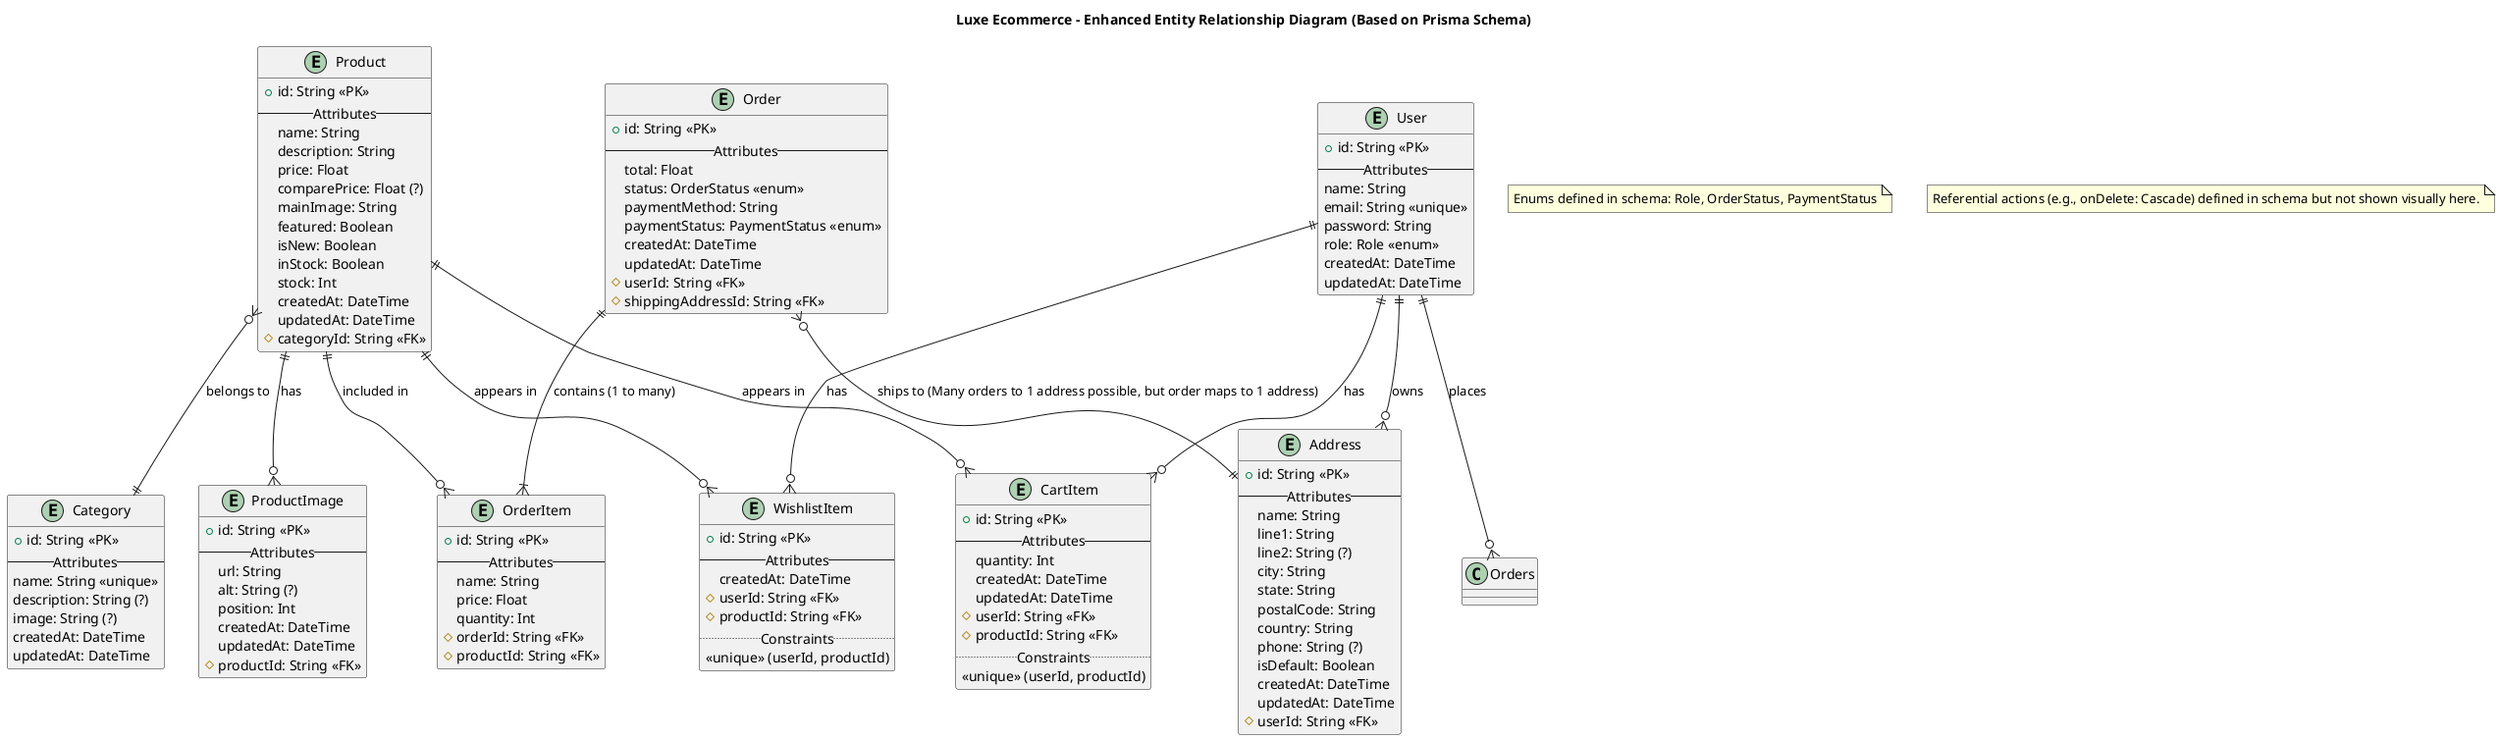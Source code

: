 @startuml Luxe_Ecommerce_EERD
'--------------------------------------
' Enhanced Entity-Relationship Diagram (EERD)
'--------------------------------------
title Luxe Ecommerce - Enhanced Entity Relationship Diagram (Based on Prisma Schema)

!define optional (?)

' Entities (Tables)
entity User {
  + id: String <<PK>>
  -- Attributes --
  name: String
  email: String <<unique>>
  password: String
  role: Role <<enum>>
  createdAt: DateTime
  updatedAt: DateTime
}

entity Product {
  + id: String <<PK>>
  -- Attributes --
  name: String
  description: String
  price: Float
  comparePrice: Float optional
  mainImage: String
  featured: Boolean
  isNew: Boolean
  inStock: Boolean
  stock: Int
  createdAt: DateTime
  updatedAt: DateTime
  #categoryId: String <<FK>>
}

entity Category {
  + id: String <<PK>>
  -- Attributes --
  name: String <<unique>>
  description: String optional
  image: String optional
  createdAt: DateTime
  updatedAt: DateTime
}

entity ProductImage {
  + id: String <<PK>>
  -- Attributes --
  url: String
  alt: String optional
  position: Int
  createdAt: DateTime
  updatedAt: DateTime
  #productId: String <<FK>>
}

entity CartItem {
  + id: String <<PK>>
  -- Attributes --
  quantity: Int
  createdAt: DateTime
  updatedAt: DateTime
  #userId: String <<FK>>
  #productId: String <<FK>>
  .. Constraints ..
  <<unique>> (userId, productId)
}

entity WishlistItem {
  + id: String <<PK>>
  -- Attributes --
  createdAt: DateTime
  #userId: String <<FK>>
  #productId: String <<FK>>
  .. Constraints ..
  <<unique>> (userId, productId)
}

entity Order {
  + id: String <<PK>>
  -- Attributes --
  total: Float
  status: OrderStatus <<enum>>
  paymentMethod: String
  paymentStatus: PaymentStatus <<enum>>
  createdAt: DateTime
  updatedAt: DateTime
  #userId: String <<FK>>
  #shippingAddressId: String <<FK>>
}

entity OrderItem {
  + id: String <<PK>>
  -- Attributes --
  name: String
  price: Float
  quantity: Int
  #orderId: String <<FK>>
  #productId: String <<FK>>
}

entity Address {
  + id: String <<PK>>
  -- Attributes --
  name: String
  line1: String
  line2: String optional
  city: String
  state: String
  postalCode: String
  country: String
  phone: String optional
  isDefault: Boolean
  createdAt: DateTime
  updatedAt: DateTime
  #userId: String <<FK>>
}

' Relationships (Cardinalities based on Prisma: [] implies many, optional ? relation implies 0..1)
User ||--o{ Orders : places
User ||--o{ CartItem : has
User ||--o{ WishlistItem : has
User ||--o{ Address : owns

Product }o--|| Category : belongs to
Product ||--o{ ProductImage : has
Product ||--o{ CartItem : appears in
Product ||--o{ WishlistItem : appears in
Product ||--o{ OrderItem : included in

Order ||--|{ OrderItem : contains (1 to many)
Order }o--|| Address : ships to (Many orders to 1 address possible, but order maps to 1 address)


note "Enums defined in schema: Role, OrderStatus, PaymentStatus" as EnumNote
note "Referential actions (e.g., onDelete: Cascade) defined in schema but not shown visually here." as RefNote

@enduml

@startuml Luxe_Ecommerce_ClassDiagram_WithMethods
'--------------------------------------
' Class Diagram with Methods
'--------------------------------------
title Luxe Ecommerce - Class Diagram (with Methods)

' Enums
enum Role {
  USER
  ADMIN
}

enum OrderStatus {
  PENDING
  PROCESSING
  SHIPPED
  DELIVERED
  CANCELLED
}

enum PaymentStatus {
  PENDING
  PAID
  FAILED
  REFUNDED
}

' Classes (Models)
class User {
  +id: String
  +name: String
  +email: String
  #password: String ' Typically private/protected
  +role: Role
  +createdAt: DateTime
  +updatedAt: DateTime
  .. Methods ..
  +register()
  +login()
  +updateProfile()
  +addAddress(address: Address)
  +removeAddress(addressId: String)
  +getOrders(): Order[]
  +getCartItems(): CartItem[]
  +getWishlistItems(): WishlistItem[]
  +isAdmin(): Boolean
}

class Product {
  +id: String
  +name: String
  +description: String
  +price: Float
  +comparePrice: Float?
  +mainImage: String
  +categoryId: String
  +featured: Boolean
  +isNew: Boolean
  +inStock: Boolean
  +stock: Int
  +createdAt: DateTime
  +updatedAt: DateTime
  .. Methods ..
  +updateStock(change: Int)
  +isAvailable(quantity: Int): Boolean
  +getImages(): ProductImage[]
}

class Category {
  +id: String
  +name: String
  +description: String?
  +image: String?
  +createdAt: DateTime
  +updatedAt: DateTime
  .. Methods ..
  +getProducts(): Product[]
}

class ProductImage {
  +id: String
  +url: String
  +productId: String
  +alt: String?
  +position: Int
  +createdAt: DateTime
  +updatedAt: DateTime
}

class CartItem {
  +id: String
  +userId: String
  +productId: String
  +quantity: Int
  +createdAt: DateTime
  +updatedAt: DateTime
  .. Methods ..
  +updateQuantity(newQuantity: Int)
  +getItemTotal(): Float
}

class WishlistItem {
  +id: String
  +userId: String
  +productId: String
  +createdAt: DateTime
}

class Order {
  +id: String
  +userId: String
  +total: Float
  +status: OrderStatus
  +shippingAddressId: String
  +paymentMethod: String
  +paymentStatus: PaymentStatus
  +createdAt: DateTime
  +updatedAt: DateTime
  .. Methods ..
  +calculateTotal(): Float
  +updateStatus(newStatus: OrderStatus)
  +updatePaymentStatus(newStatus: PaymentStatus)
  +getOrderItems(): OrderItem[]
  +getShippingAddress(): Address
}

class OrderItem {
  +id: String
  +orderId: String
  +productId: String
  +name: String ' Product name at time of order
  +price: Float ' Product price at time of order
  +quantity: Int
  .. Methods ..
  +getItemTotal(): Float
}

class Address {
  +id: String
  +userId: String
  +name: String
  +line1: String
  +line2: String?
  +city: String
  +state: String
  +postalCode: String
  +country: String
  +phone: String?
  +isDefault: Boolean
  .. Methods ..
  +updateDetails()
  +formatAddress(): String
}


' Relationships (Associations) - Arrows denote navigability where obvious
User "1" *-- "0..*" Order : places >
User "1" *-- "0..*" CartItem : has >
User "1" *-- "0..*" WishlistItem : has >
User "1" *-- "0..*" Address : owns >

Product "0..*" *-- "1" Category : belongs to <
Product "1" *-- "0..*" ProductImage : has >
' CartItem references Product, not necessarily navigable back
CartItem "0..*" -- "1" Product : item >
' WishlistItem references Product
WishlistItem "0..*" -- "1" Product : item >
' OrderItem references Product
OrderItem "0..*" -- "1" Product : item >

Order "1" *-- "1..*" OrderItem : contains >
' Order references Address, Address might reference back via orders field (removed from class def for simplicity)
Order "0..*" -- "1" Address : ships to >


' Dependencies on Enums
User ..> Role
Order ..> OrderStatus
Order ..> PaymentStatus

@enduml

@startuml Luxe_Ecommerce_UseCaseDiagram
'--------------------------------------
' Use Case Diagram
'--------------------------------------
title Luxe Ecommerce - Use Case Diagram

left to right direction

actor "End User" as User
actor Admin

rectangle "Luxe Ecommerce System" {

  usecase "Manage Account" as UC_Account
  usecase "Login / Register" as UC_Login
  usecase "Browse Products" as UC_Browse
  usecase "View Product Details" as UC_ViewProduct
  usecase "Search Products" as UC_Search
  usecase "Manage Cart" as UC_Cart
  usecase "Manage Wishlist" as UC_Wishlist
  usecase "Manage Addresses" as UC_Address
  usecase "Place Order" as UC_Checkout
  usecase "View Order History" as UC_OrderHistory
  usecase "Track Order Status" as UC_TrackOrder

  usecase "Admin Login" as UC_AdminLogin
  usecase "Manage Users" as UC_ManageUsers
  usecase "Manage Products" as UC_ManageProducts
  usecase "Manage Categories" as UC_ManageCategories
  usecase "Manage Orders" as UC_ManageOrders
  usecase "View Dashboard" as UC_Dashboard

  ' User Associations
  User --> UC_Login
  User --> UC_Account
  User --> UC_Browse
  User --> UC_Search
  User --> UC_ViewProduct
  User --> UC_Cart
  User --> UC_Wishlist
  User --> UC_Address
  User --> UC_Checkout
  User --> UC_OrderHistory
  User --> UC_TrackOrder

  ' Admin Associations
  Admin --> UC_AdminLogin
  Admin --> UC_Dashboard
  Admin --> UC_ManageUsers
  Admin --> UC_ManageProducts
  Admin --> UC_ManageCategories
  Admin --> UC_ManageOrders

  ' Include/Extend Relationships
  UC_Account <.. UC_Login : <<extends>> ' Must be logged in
  UC_Cart <.. UC_Login : <<extends>>
  UC_Wishlist <.. UC_Login : <<extends>>
  UC_Address <.. UC_Login : <<extends>>
  UC_Checkout <.. UC_Login : <<extends>>
  UC_OrderHistory <.. UC_Login : <<extends>>
  UC_TrackOrder <.. UC_Login : <<extends>>


  UC_Checkout ..> UC_Address : <<include>> ' Need to select address
  UC_Checkout ..> UC_Cart : <<include>> ' Uses cart items

  UC_ManageProducts ..> UC_ManageCategories : <<include>> ' Products belong to categories

}

@enduml
